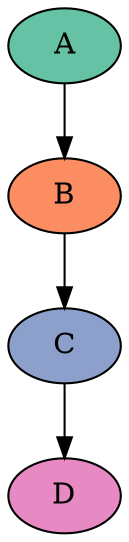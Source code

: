 digraph 
  {
    node [ style = filled, colorscheme = set24 ];
    "A"                  [ fillcolor = 1        ];
    "B"                  [ fillcolor = 2        ];
    "C"                  [ fillcolor = 3        ];
    "D"                  [ fillcolor = 4        ];
    "A" -> "B";
    "B" -> "C";
    "C" -> "D";
  }
